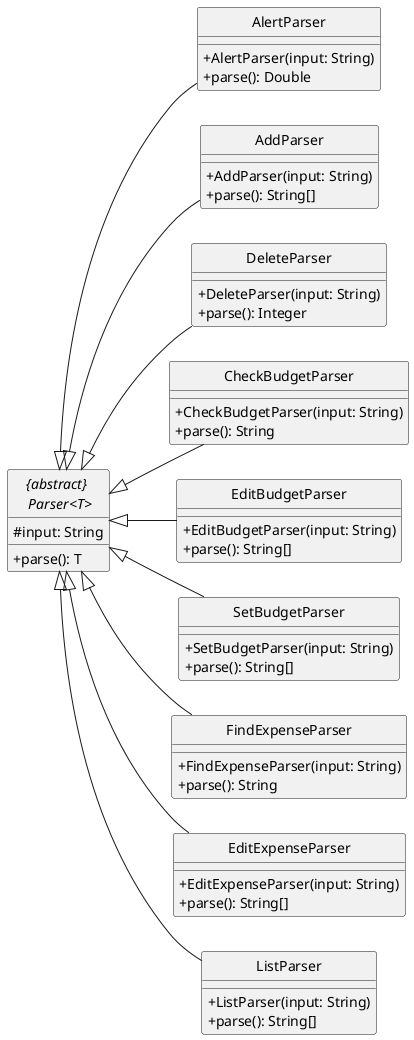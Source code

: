 @startuml
left to right direction
hide circle
skinparam classAttributeIconSize 0

abstract  "{abstract} \n Parser<T>" {
    # input: String
    + parse(): T
}

class "AlertParser" {
    + AlertParser(input: String)
    + parse(): Double
}

class "AddParser" {
    + AddParser(input: String)
    + parse(): String[]
}

class "DeleteParser" {
    + DeleteParser(input: String)
    + parse(): Integer
}

class "CheckBudgetParser" {
    + CheckBudgetParser(input: String)
    + parse(): String
}

class "EditBudgetParser" {
    + EditBudgetParser(input: String)
    + parse(): String[]
}

class "SetBudgetParser" {
    + SetBudgetParser(input: String)
    + parse(): String[]
}

class "FindExpenseParser" {
    + FindExpenseParser(input: String)
    + parse(): String
}

class "EditExpenseParser" {
    + EditExpenseParser(input: String)
    + parse(): String[]
}

class "ListParser" {
    + ListParser(input: String)
    + parse(): String[]
}

"{abstract} \n Parser<T>" <|-- "AlertParser"
"{abstract} \n Parser<T>" <|-- "AddParser"
"{abstract} \n Parser<T>" <|-- "DeleteParser"
"{abstract} \n Parser<T>" <|-- "CheckBudgetParser"
"{abstract} \n Parser<T>" <|-- "EditBudgetParser"
"{abstract} \n Parser<T>" <|-- "SetBudgetParser"
"{abstract} \n Parser<T>" <|-- "FindExpenseParser"
"{abstract} \n Parser<T>" <|-- "EditExpenseParser"
"{abstract} \n Parser<T>" <|-- "ListParser"
@enduml
